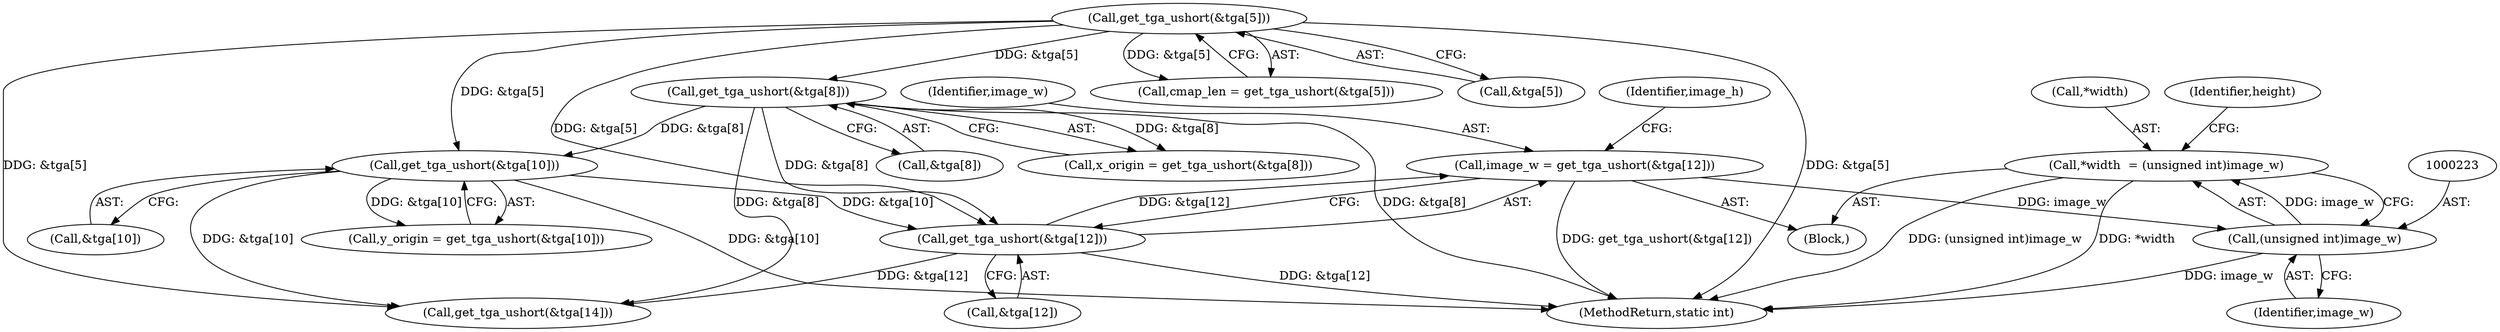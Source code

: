 digraph "0_openjpeg_2cd30c2b06ce332dede81cccad8b334cde997281_0@pointer" {
"1000219" [label="(Call,*width  = (unsigned int)image_w)"];
"1000222" [label="(Call,(unsigned int)image_w)"];
"1000189" [label="(Call,image_w = get_tga_ushort(&tga[12]))"];
"1000191" [label="(Call,get_tga_ushort(&tga[12]))"];
"1000177" [label="(Call,get_tga_ushort(&tga[8]))"];
"1000165" [label="(Call,get_tga_ushort(&tga[5]))"];
"1000184" [label="(Call,get_tga_ushort(&tga[10]))"];
"1000227" [label="(Identifier,height)"];
"1000289" [label="(MethodReturn,static int)"];
"1000219" [label="(Call,*width  = (unsigned int)image_w)"];
"1000198" [label="(Call,get_tga_ushort(&tga[14]))"];
"1000184" [label="(Call,get_tga_ushort(&tga[10]))"];
"1000165" [label="(Call,get_tga_ushort(&tga[5]))"];
"1000197" [label="(Identifier,image_h)"];
"1000224" [label="(Identifier,image_w)"];
"1000189" [label="(Call,image_w = get_tga_ushort(&tga[12]))"];
"1000175" [label="(Call,x_origin = get_tga_ushort(&tga[8]))"];
"1000192" [label="(Call,&tga[12])"];
"1000177" [label="(Call,get_tga_ushort(&tga[8]))"];
"1000178" [label="(Call,&tga[8])"];
"1000182" [label="(Call,y_origin = get_tga_ushort(&tga[10]))"];
"1000163" [label="(Call,cmap_len = get_tga_ushort(&tga[5]))"];
"1000190" [label="(Identifier,image_w)"];
"1000191" [label="(Call,get_tga_ushort(&tga[12]))"];
"1000166" [label="(Call,&tga[5])"];
"1000222" [label="(Call,(unsigned int)image_w)"];
"1000220" [label="(Call,*width)"];
"1000113" [label="(Block,)"];
"1000185" [label="(Call,&tga[10])"];
"1000219" -> "1000113"  [label="AST: "];
"1000219" -> "1000222"  [label="CFG: "];
"1000220" -> "1000219"  [label="AST: "];
"1000222" -> "1000219"  [label="AST: "];
"1000227" -> "1000219"  [label="CFG: "];
"1000219" -> "1000289"  [label="DDG: (unsigned int)image_w"];
"1000219" -> "1000289"  [label="DDG: *width"];
"1000222" -> "1000219"  [label="DDG: image_w"];
"1000222" -> "1000224"  [label="CFG: "];
"1000223" -> "1000222"  [label="AST: "];
"1000224" -> "1000222"  [label="AST: "];
"1000222" -> "1000289"  [label="DDG: image_w"];
"1000189" -> "1000222"  [label="DDG: image_w"];
"1000189" -> "1000113"  [label="AST: "];
"1000189" -> "1000191"  [label="CFG: "];
"1000190" -> "1000189"  [label="AST: "];
"1000191" -> "1000189"  [label="AST: "];
"1000197" -> "1000189"  [label="CFG: "];
"1000189" -> "1000289"  [label="DDG: get_tga_ushort(&tga[12])"];
"1000191" -> "1000189"  [label="DDG: &tga[12]"];
"1000191" -> "1000192"  [label="CFG: "];
"1000192" -> "1000191"  [label="AST: "];
"1000191" -> "1000289"  [label="DDG: &tga[12]"];
"1000177" -> "1000191"  [label="DDG: &tga[8]"];
"1000184" -> "1000191"  [label="DDG: &tga[10]"];
"1000165" -> "1000191"  [label="DDG: &tga[5]"];
"1000191" -> "1000198"  [label="DDG: &tga[12]"];
"1000177" -> "1000175"  [label="AST: "];
"1000177" -> "1000178"  [label="CFG: "];
"1000178" -> "1000177"  [label="AST: "];
"1000175" -> "1000177"  [label="CFG: "];
"1000177" -> "1000289"  [label="DDG: &tga[8]"];
"1000177" -> "1000175"  [label="DDG: &tga[8]"];
"1000165" -> "1000177"  [label="DDG: &tga[5]"];
"1000177" -> "1000184"  [label="DDG: &tga[8]"];
"1000177" -> "1000198"  [label="DDG: &tga[8]"];
"1000165" -> "1000163"  [label="AST: "];
"1000165" -> "1000166"  [label="CFG: "];
"1000166" -> "1000165"  [label="AST: "];
"1000163" -> "1000165"  [label="CFG: "];
"1000165" -> "1000289"  [label="DDG: &tga[5]"];
"1000165" -> "1000163"  [label="DDG: &tga[5]"];
"1000165" -> "1000184"  [label="DDG: &tga[5]"];
"1000165" -> "1000198"  [label="DDG: &tga[5]"];
"1000184" -> "1000182"  [label="AST: "];
"1000184" -> "1000185"  [label="CFG: "];
"1000185" -> "1000184"  [label="AST: "];
"1000182" -> "1000184"  [label="CFG: "];
"1000184" -> "1000289"  [label="DDG: &tga[10]"];
"1000184" -> "1000182"  [label="DDG: &tga[10]"];
"1000184" -> "1000198"  [label="DDG: &tga[10]"];
}
